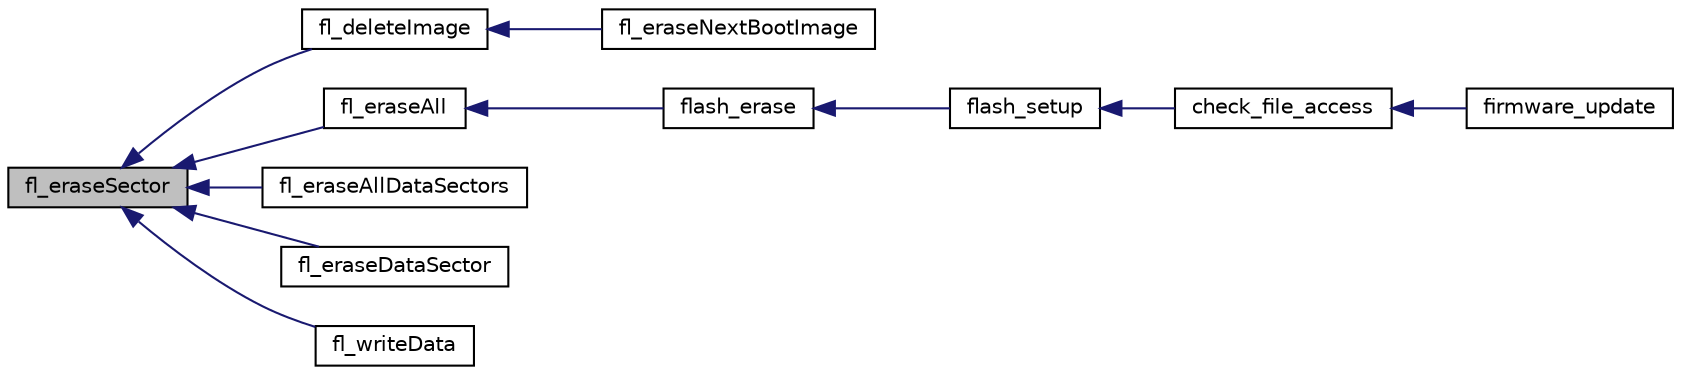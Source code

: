 digraph "fl_eraseSector"
{
 // INTERACTIVE_SVG=YES
  edge [fontname="Helvetica",fontsize="10",labelfontname="Helvetica",labelfontsize="10"];
  node [fontname="Helvetica",fontsize="10",shape=record];
  rankdir="LR";
  Node1 [label="fl_eraseSector",height=0.2,width=0.4,color="black", fillcolor="grey75", style="filled" fontcolor="black"];
  Node1 -> Node2 [dir="back",color="midnightblue",fontsize="10",style="solid",fontname="Helvetica"];
  Node2 [label="fl_deleteImage",height=0.2,width=0.4,color="black", fillcolor="white", style="filled",URL="$flashlib_8c.html#acb5319d1f07823b2be65a52aa6ccc584"];
  Node2 -> Node3 [dir="back",color="midnightblue",fontsize="10",style="solid",fontname="Helvetica"];
  Node3 [label="fl_eraseNextBootImage",height=0.2,width=0.4,color="black", fillcolor="white", style="filled",URL="$flashlib_8c.html#a46bc82cb8669dd0e1c304e8528a02706"];
  Node1 -> Node4 [dir="back",color="midnightblue",fontsize="10",style="solid",fontname="Helvetica"];
  Node4 [label="fl_eraseAll",height=0.2,width=0.4,color="black", fillcolor="white", style="filled",URL="$flashlib_8c.html#af2ef69107a081338100714f35b55d2b4"];
  Node4 -> Node5 [dir="back",color="midnightblue",fontsize="10",style="solid",fontname="Helvetica"];
  Node5 [label="flash_erase",height=0.2,width=0.4,color="black", fillcolor="white", style="filled",URL="$flash__write_8c.html#ab0f5e74332e187a2dbcd0f78f48458e8"];
  Node5 -> Node6 [dir="back",color="midnightblue",fontsize="10",style="solid",fontname="Helvetica"];
  Node6 [label="flash_setup",height=0.2,width=0.4,color="black", fillcolor="white", style="filled",URL="$flash__write_8c.html#a68a08738ba4df3403b89a376ac330862"];
  Node6 -> Node7 [dir="back",color="midnightblue",fontsize="10",style="solid",fontname="Helvetica"];
  Node7 [label="check_file_access",height=0.2,width=0.4,color="black", fillcolor="white", style="filled",URL="$flash__somanet_8xc.html#a17156495777f802c805e3b2bb340500c"];
  Node7 -> Node8 [dir="back",color="midnightblue",fontsize="10",style="solid",fontname="Helvetica"];
  Node8 [label="firmware_update",height=0.2,width=0.4,color="black", fillcolor="white", style="filled",URL="$flash__somanet_8xc.html#a9e5fd5ed65b86c6c5a9aa1ffabc08486",tooltip="Firmware update function This thread must be on CORE 0 only. "];
  Node1 -> Node9 [dir="back",color="midnightblue",fontsize="10",style="solid",fontname="Helvetica"];
  Node9 [label="fl_eraseAllDataSectors",height=0.2,width=0.4,color="black", fillcolor="white", style="filled",URL="$flashlib_8c.html#a1a2f7c26d4b3f30997961c54cc86091f"];
  Node1 -> Node10 [dir="back",color="midnightblue",fontsize="10",style="solid",fontname="Helvetica"];
  Node10 [label="fl_eraseDataSector",height=0.2,width=0.4,color="black", fillcolor="white", style="filled",URL="$flashlib_8c.html#a706db7e49dc9b87c5eb4b08703766e07"];
  Node1 -> Node11 [dir="back",color="midnightblue",fontsize="10",style="solid",fontname="Helvetica"];
  Node11 [label="fl_writeData",height=0.2,width=0.4,color="black", fillcolor="white", style="filled",URL="$flashlib_8c.html#a0b9de23c2221ee978540ccf39df36f58"];
}
